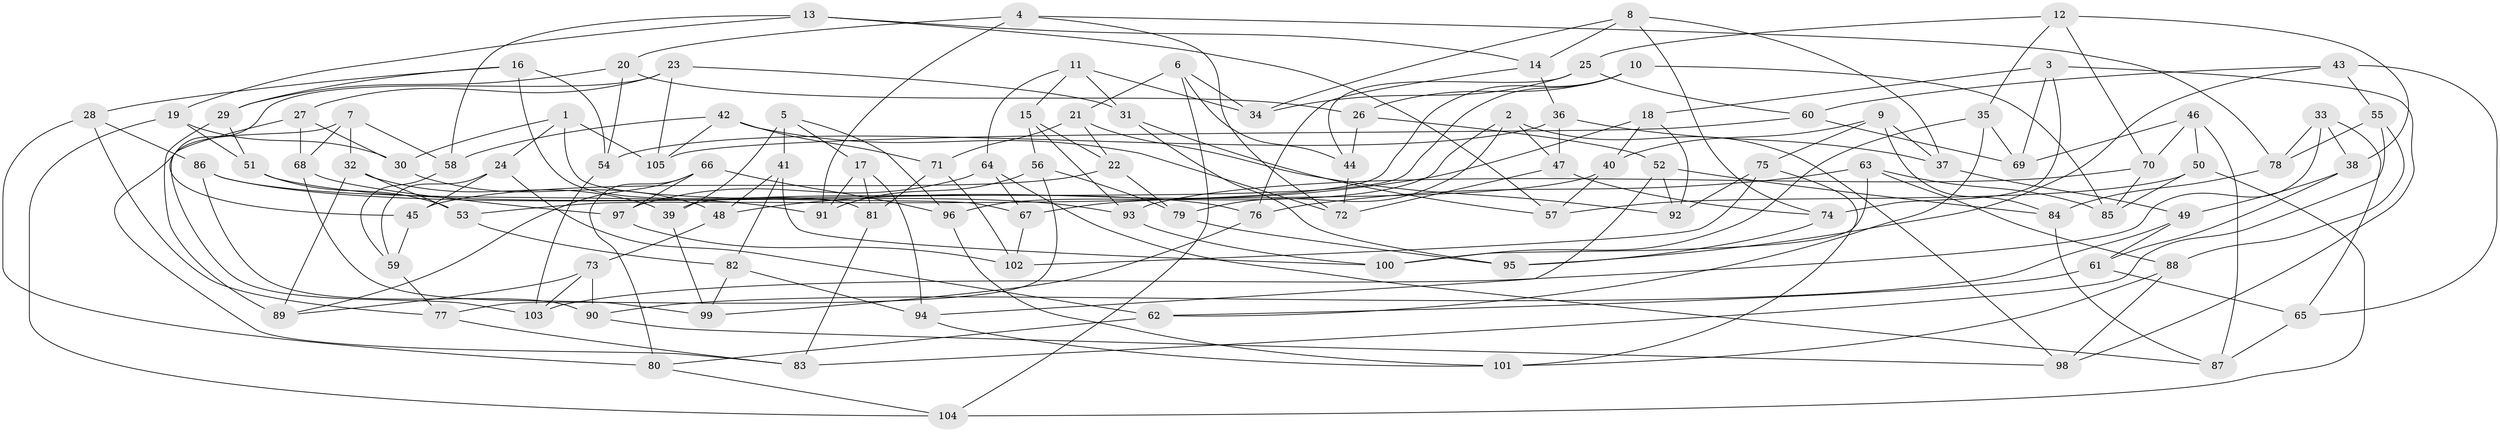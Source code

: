 // Generated by graph-tools (version 1.1) at 2025/16/03/09/25 04:16:31]
// undirected, 105 vertices, 210 edges
graph export_dot {
graph [start="1"]
  node [color=gray90,style=filled];
  1;
  2;
  3;
  4;
  5;
  6;
  7;
  8;
  9;
  10;
  11;
  12;
  13;
  14;
  15;
  16;
  17;
  18;
  19;
  20;
  21;
  22;
  23;
  24;
  25;
  26;
  27;
  28;
  29;
  30;
  31;
  32;
  33;
  34;
  35;
  36;
  37;
  38;
  39;
  40;
  41;
  42;
  43;
  44;
  45;
  46;
  47;
  48;
  49;
  50;
  51;
  52;
  53;
  54;
  55;
  56;
  57;
  58;
  59;
  60;
  61;
  62;
  63;
  64;
  65;
  66;
  67;
  68;
  69;
  70;
  71;
  72;
  73;
  74;
  75;
  76;
  77;
  78;
  79;
  80;
  81;
  82;
  83;
  84;
  85;
  86;
  87;
  88;
  89;
  90;
  91;
  92;
  93;
  94;
  95;
  96;
  97;
  98;
  99;
  100;
  101;
  102;
  103;
  104;
  105;
  1 -- 67;
  1 -- 105;
  1 -- 24;
  1 -- 30;
  2 -- 47;
  2 -- 96;
  2 -- 98;
  2 -- 79;
  3 -- 69;
  3 -- 18;
  3 -- 98;
  3 -- 74;
  4 -- 91;
  4 -- 78;
  4 -- 20;
  4 -- 72;
  5 -- 41;
  5 -- 96;
  5 -- 17;
  5 -- 39;
  6 -- 34;
  6 -- 44;
  6 -- 21;
  6 -- 104;
  7 -- 83;
  7 -- 32;
  7 -- 68;
  7 -- 58;
  8 -- 34;
  8 -- 37;
  8 -- 74;
  8 -- 14;
  9 -- 75;
  9 -- 40;
  9 -- 84;
  9 -- 37;
  10 -- 26;
  10 -- 39;
  10 -- 53;
  10 -- 85;
  11 -- 15;
  11 -- 34;
  11 -- 31;
  11 -- 64;
  12 -- 70;
  12 -- 38;
  12 -- 35;
  12 -- 25;
  13 -- 57;
  13 -- 58;
  13 -- 19;
  13 -- 14;
  14 -- 36;
  14 -- 76;
  15 -- 56;
  15 -- 93;
  15 -- 22;
  16 -- 54;
  16 -- 28;
  16 -- 81;
  16 -- 29;
  17 -- 91;
  17 -- 81;
  17 -- 94;
  18 -- 48;
  18 -- 40;
  18 -- 92;
  19 -- 51;
  19 -- 104;
  19 -- 30;
  20 -- 29;
  20 -- 54;
  20 -- 26;
  21 -- 92;
  21 -- 71;
  21 -- 22;
  22 -- 79;
  22 -- 45;
  23 -- 45;
  23 -- 31;
  23 -- 27;
  23 -- 105;
  24 -- 62;
  24 -- 45;
  24 -- 59;
  25 -- 44;
  25 -- 60;
  25 -- 34;
  26 -- 52;
  26 -- 44;
  27 -- 103;
  27 -- 30;
  27 -- 68;
  28 -- 80;
  28 -- 77;
  28 -- 86;
  29 -- 51;
  29 -- 89;
  30 -- 48;
  31 -- 57;
  31 -- 95;
  32 -- 39;
  32 -- 53;
  32 -- 89;
  33 -- 65;
  33 -- 38;
  33 -- 103;
  33 -- 78;
  35 -- 69;
  35 -- 62;
  35 -- 100;
  36 -- 37;
  36 -- 47;
  36 -- 54;
  37 -- 49;
  38 -- 61;
  38 -- 49;
  39 -- 99;
  40 -- 67;
  40 -- 57;
  41 -- 100;
  41 -- 82;
  41 -- 48;
  42 -- 72;
  42 -- 71;
  42 -- 58;
  42 -- 105;
  43 -- 60;
  43 -- 55;
  43 -- 95;
  43 -- 65;
  44 -- 72;
  45 -- 59;
  46 -- 69;
  46 -- 87;
  46 -- 50;
  46 -- 70;
  47 -- 74;
  47 -- 72;
  48 -- 73;
  49 -- 61;
  49 -- 90;
  50 -- 57;
  50 -- 104;
  50 -- 85;
  51 -- 76;
  51 -- 53;
  52 -- 94;
  52 -- 84;
  52 -- 92;
  53 -- 82;
  54 -- 103;
  55 -- 83;
  55 -- 78;
  55 -- 88;
  56 -- 79;
  56 -- 77;
  56 -- 91;
  58 -- 59;
  59 -- 77;
  60 -- 105;
  60 -- 69;
  61 -- 62;
  61 -- 65;
  62 -- 80;
  63 -- 100;
  63 -- 88;
  63 -- 76;
  63 -- 85;
  64 -- 97;
  64 -- 67;
  64 -- 87;
  65 -- 87;
  66 -- 89;
  66 -- 96;
  66 -- 97;
  66 -- 80;
  67 -- 102;
  68 -- 97;
  68 -- 99;
  70 -- 93;
  70 -- 85;
  71 -- 102;
  71 -- 81;
  73 -- 103;
  73 -- 90;
  73 -- 89;
  74 -- 95;
  75 -- 92;
  75 -- 101;
  75 -- 102;
  76 -- 99;
  77 -- 83;
  78 -- 84;
  79 -- 95;
  80 -- 104;
  81 -- 83;
  82 -- 99;
  82 -- 94;
  84 -- 87;
  86 -- 90;
  86 -- 93;
  86 -- 91;
  88 -- 101;
  88 -- 98;
  90 -- 98;
  93 -- 100;
  94 -- 101;
  96 -- 101;
  97 -- 102;
}
